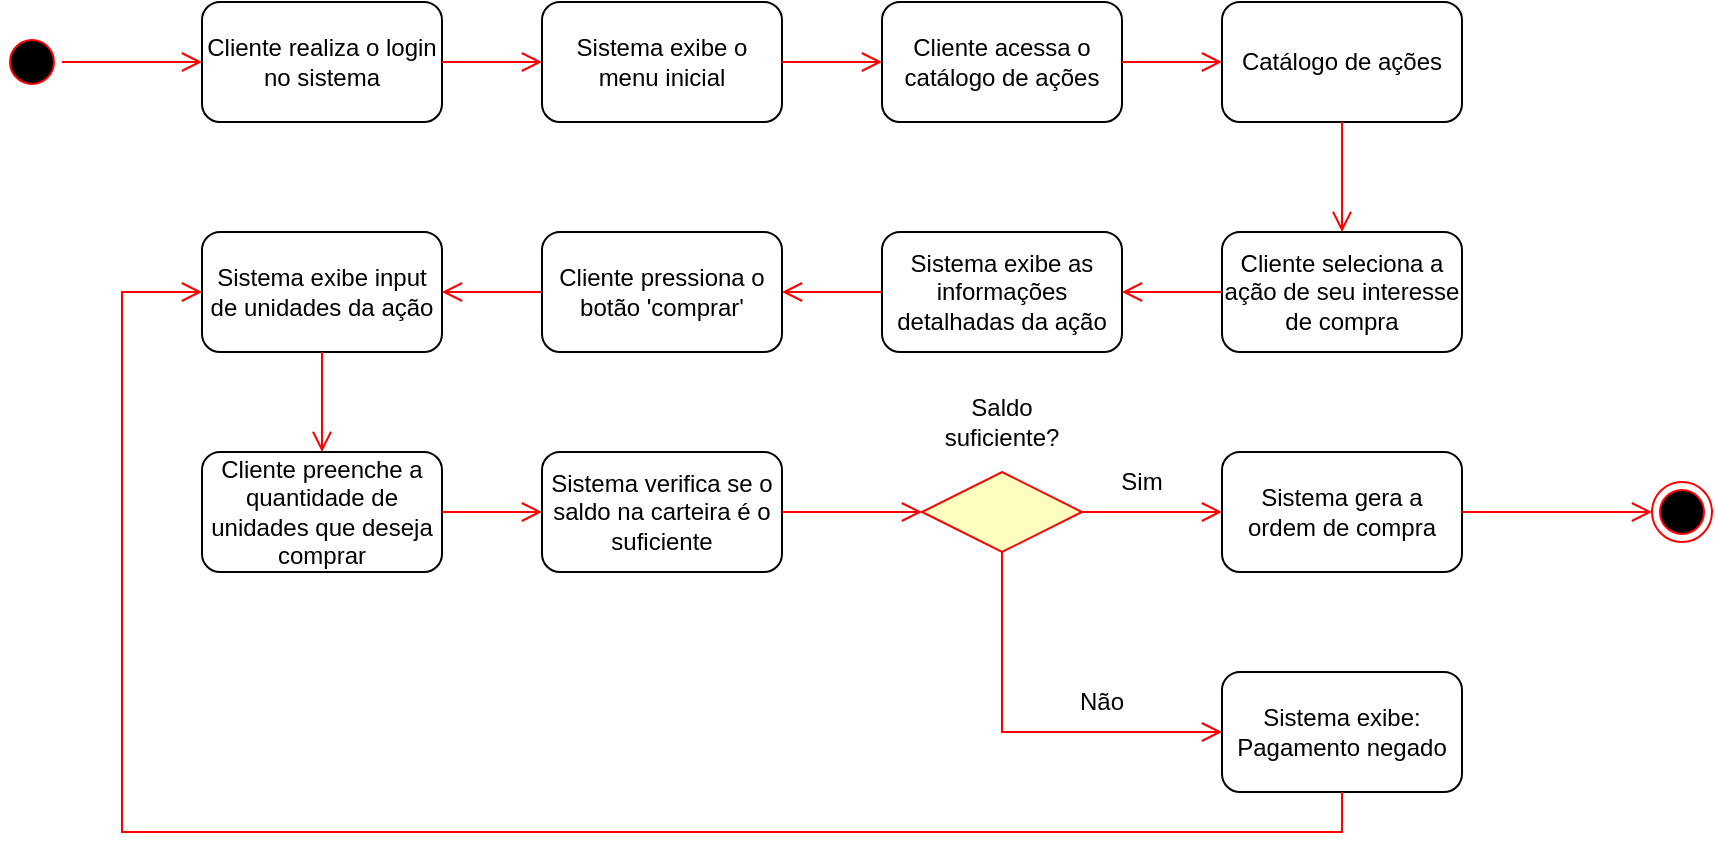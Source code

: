 <mxfile version="24.7.17">
  <diagram name="Página-1" id="YWbWnNPhj2W-oV9U3KXU">
    <mxGraphModel dx="720" dy="652" grid="1" gridSize="10" guides="1" tooltips="1" connect="1" arrows="1" fold="1" page="1" pageScale="1" pageWidth="827" pageHeight="1169" math="0" shadow="0">
      <root>
        <mxCell id="0" />
        <mxCell id="1" parent="0" />
        <mxCell id="m48hmGOw6F_rMbuYov7B-3" value="Cliente realiza o login no sistema" style="rounded=1;whiteSpace=wrap;html=1;" vertex="1" parent="1">
          <mxGeometry x="430" y="35" width="120" height="60" as="geometry" />
        </mxCell>
        <mxCell id="m48hmGOw6F_rMbuYov7B-4" value="" style="ellipse;html=1;shape=startState;fillColor=#000000;strokeColor=#ff0000;" vertex="1" parent="1">
          <mxGeometry x="330" y="50" width="30" height="30" as="geometry" />
        </mxCell>
        <mxCell id="m48hmGOw6F_rMbuYov7B-5" value="" style="edgeStyle=orthogonalEdgeStyle;html=1;verticalAlign=bottom;endArrow=open;endSize=8;strokeColor=#ff0000;rounded=0;exitX=1;exitY=0.5;exitDx=0;exitDy=0;entryX=0;entryY=0.5;entryDx=0;entryDy=0;" edge="1" source="m48hmGOw6F_rMbuYov7B-4" parent="1" target="m48hmGOw6F_rMbuYov7B-3">
          <mxGeometry relative="1" as="geometry">
            <mxPoint x="345" y="140" as="targetPoint" />
          </mxGeometry>
        </mxCell>
        <mxCell id="m48hmGOw6F_rMbuYov7B-6" value="Sistema exibe o menu inicial" style="rounded=1;whiteSpace=wrap;html=1;" vertex="1" parent="1">
          <mxGeometry x="600" y="35" width="120" height="60" as="geometry" />
        </mxCell>
        <mxCell id="m48hmGOw6F_rMbuYov7B-7" value="" style="edgeStyle=orthogonalEdgeStyle;html=1;verticalAlign=bottom;endArrow=open;endSize=8;strokeColor=#ff0000;rounded=0;exitX=1;exitY=0.5;exitDx=0;exitDy=0;entryX=0;entryY=0.5;entryDx=0;entryDy=0;" edge="1" parent="1" source="m48hmGOw6F_rMbuYov7B-3" target="m48hmGOw6F_rMbuYov7B-6">
          <mxGeometry relative="1" as="geometry">
            <mxPoint x="440" y="75" as="targetPoint" />
            <mxPoint x="370" y="75" as="sourcePoint" />
          </mxGeometry>
        </mxCell>
        <mxCell id="m48hmGOw6F_rMbuYov7B-26" value="Cliente acessa o catálogo de ações" style="rounded=1;whiteSpace=wrap;html=1;" vertex="1" parent="1">
          <mxGeometry x="770" y="35" width="120" height="60" as="geometry" />
        </mxCell>
        <mxCell id="m48hmGOw6F_rMbuYov7B-27" value="Catálogo de ações" style="rounded=1;whiteSpace=wrap;html=1;" vertex="1" parent="1">
          <mxGeometry x="940" y="35" width="120" height="60" as="geometry" />
        </mxCell>
        <mxCell id="m48hmGOw6F_rMbuYov7B-28" value="Cliente seleciona a ação de seu interesse de compra" style="rounded=1;whiteSpace=wrap;html=1;" vertex="1" parent="1">
          <mxGeometry x="940" y="150" width="120" height="60" as="geometry" />
        </mxCell>
        <mxCell id="m48hmGOw6F_rMbuYov7B-29" value="Sistema exibe as informações detalhadas da ação" style="rounded=1;whiteSpace=wrap;html=1;" vertex="1" parent="1">
          <mxGeometry x="770" y="150" width="120" height="60" as="geometry" />
        </mxCell>
        <mxCell id="m48hmGOw6F_rMbuYov7B-30" value="Cliente pressiona o botão &#39;comprar&#39;" style="rounded=1;whiteSpace=wrap;html=1;" vertex="1" parent="1">
          <mxGeometry x="600" y="150" width="120" height="60" as="geometry" />
        </mxCell>
        <mxCell id="m48hmGOw6F_rMbuYov7B-31" value="Sistema exibe input de unidades da ação" style="rounded=1;whiteSpace=wrap;html=1;" vertex="1" parent="1">
          <mxGeometry x="430" y="150" width="120" height="60" as="geometry" />
        </mxCell>
        <mxCell id="m48hmGOw6F_rMbuYov7B-32" value="Sistema verifica se o saldo na carteira é o suficiente" style="rounded=1;whiteSpace=wrap;html=1;" vertex="1" parent="1">
          <mxGeometry x="600" y="260" width="120" height="60" as="geometry" />
        </mxCell>
        <mxCell id="m48hmGOw6F_rMbuYov7B-33" value="" style="rhombus;whiteSpace=wrap;html=1;fontColor=#000000;fillColor=#ffffc0;strokeColor=#ff0000;" vertex="1" parent="1">
          <mxGeometry x="790" y="270" width="80" height="40" as="geometry" />
        </mxCell>
        <mxCell id="m48hmGOw6F_rMbuYov7B-36" value="Saldo suficiente?" style="text;html=1;align=center;verticalAlign=middle;whiteSpace=wrap;rounded=0;" vertex="1" parent="1">
          <mxGeometry x="800" y="230" width="60" height="30" as="geometry" />
        </mxCell>
        <mxCell id="m48hmGOw6F_rMbuYov7B-38" value="Sistema gera a ordem de compra" style="rounded=1;whiteSpace=wrap;html=1;" vertex="1" parent="1">
          <mxGeometry x="940" y="260" width="120" height="60" as="geometry" />
        </mxCell>
        <mxCell id="m48hmGOw6F_rMbuYov7B-39" value="Sistema exibe: Pagamento negado" style="rounded=1;whiteSpace=wrap;html=1;" vertex="1" parent="1">
          <mxGeometry x="940" y="370" width="120" height="60" as="geometry" />
        </mxCell>
        <mxCell id="m48hmGOw6F_rMbuYov7B-40" value="" style="edgeStyle=orthogonalEdgeStyle;html=1;verticalAlign=bottom;endArrow=open;endSize=8;strokeColor=#ff0000;rounded=0;exitX=1;exitY=0.5;exitDx=0;exitDy=0;entryX=0;entryY=0.5;entryDx=0;entryDy=0;" edge="1" parent="1" source="m48hmGOw6F_rMbuYov7B-6" target="m48hmGOw6F_rMbuYov7B-26">
          <mxGeometry relative="1" as="geometry">
            <mxPoint x="610" y="75" as="targetPoint" />
            <mxPoint x="560" y="75" as="sourcePoint" />
          </mxGeometry>
        </mxCell>
        <mxCell id="m48hmGOw6F_rMbuYov7B-41" value="" style="edgeStyle=orthogonalEdgeStyle;html=1;verticalAlign=bottom;endArrow=open;endSize=8;strokeColor=#ff0000;rounded=0;exitX=1;exitY=0.5;exitDx=0;exitDy=0;entryX=0;entryY=0.5;entryDx=0;entryDy=0;" edge="1" parent="1" source="m48hmGOw6F_rMbuYov7B-26" target="m48hmGOw6F_rMbuYov7B-27">
          <mxGeometry relative="1" as="geometry">
            <mxPoint x="780" y="75" as="targetPoint" />
            <mxPoint x="730" y="75" as="sourcePoint" />
          </mxGeometry>
        </mxCell>
        <mxCell id="m48hmGOw6F_rMbuYov7B-42" value="" style="edgeStyle=orthogonalEdgeStyle;html=1;verticalAlign=bottom;endArrow=open;endSize=8;strokeColor=#ff0000;rounded=0;exitX=0.5;exitY=1;exitDx=0;exitDy=0;entryX=0.5;entryY=0;entryDx=0;entryDy=0;" edge="1" parent="1" source="m48hmGOw6F_rMbuYov7B-27" target="m48hmGOw6F_rMbuYov7B-28">
          <mxGeometry relative="1" as="geometry">
            <mxPoint x="790" y="85" as="targetPoint" />
            <mxPoint x="740" y="85" as="sourcePoint" />
          </mxGeometry>
        </mxCell>
        <mxCell id="m48hmGOw6F_rMbuYov7B-43" value="" style="edgeStyle=orthogonalEdgeStyle;html=1;verticalAlign=bottom;endArrow=open;endSize=8;strokeColor=#ff0000;rounded=0;exitX=0;exitY=0.5;exitDx=0;exitDy=0;entryX=1;entryY=0.5;entryDx=0;entryDy=0;" edge="1" parent="1" source="m48hmGOw6F_rMbuYov7B-28" target="m48hmGOw6F_rMbuYov7B-29">
          <mxGeometry relative="1" as="geometry">
            <mxPoint x="800" y="95" as="targetPoint" />
            <mxPoint x="750" y="95" as="sourcePoint" />
          </mxGeometry>
        </mxCell>
        <mxCell id="m48hmGOw6F_rMbuYov7B-44" value="" style="edgeStyle=orthogonalEdgeStyle;html=1;verticalAlign=bottom;endArrow=open;endSize=8;strokeColor=#ff0000;rounded=0;exitX=0;exitY=0.5;exitDx=0;exitDy=0;entryX=1;entryY=0.5;entryDx=0;entryDy=0;" edge="1" parent="1" source="m48hmGOw6F_rMbuYov7B-29" target="m48hmGOw6F_rMbuYov7B-30">
          <mxGeometry relative="1" as="geometry">
            <mxPoint x="810" y="105" as="targetPoint" />
            <mxPoint x="760" y="105" as="sourcePoint" />
          </mxGeometry>
        </mxCell>
        <mxCell id="m48hmGOw6F_rMbuYov7B-45" value="" style="edgeStyle=orthogonalEdgeStyle;html=1;verticalAlign=bottom;endArrow=open;endSize=8;strokeColor=#ff0000;rounded=0;exitX=0;exitY=0.5;exitDx=0;exitDy=0;entryX=1;entryY=0.5;entryDx=0;entryDy=0;" edge="1" parent="1" source="m48hmGOw6F_rMbuYov7B-30" target="m48hmGOw6F_rMbuYov7B-31">
          <mxGeometry relative="1" as="geometry">
            <mxPoint x="820" y="115" as="targetPoint" />
            <mxPoint x="770" y="115" as="sourcePoint" />
          </mxGeometry>
        </mxCell>
        <mxCell id="m48hmGOw6F_rMbuYov7B-47" value="" style="edgeStyle=orthogonalEdgeStyle;html=1;verticalAlign=bottom;endArrow=open;endSize=8;strokeColor=#ff0000;rounded=0;exitX=1;exitY=0.5;exitDx=0;exitDy=0;entryX=0;entryY=0.5;entryDx=0;entryDy=0;" edge="1" parent="1" source="m48hmGOw6F_rMbuYov7B-32" target="m48hmGOw6F_rMbuYov7B-33">
          <mxGeometry relative="1" as="geometry">
            <mxPoint x="1010" y="135" as="targetPoint" />
            <mxPoint x="960" y="135" as="sourcePoint" />
          </mxGeometry>
        </mxCell>
        <mxCell id="m48hmGOw6F_rMbuYov7B-48" value="" style="edgeStyle=orthogonalEdgeStyle;html=1;verticalAlign=bottom;endArrow=open;endSize=8;strokeColor=#ff0000;rounded=0;exitX=1;exitY=0.5;exitDx=0;exitDy=0;entryX=0;entryY=0.5;entryDx=0;entryDy=0;" edge="1" parent="1" source="m48hmGOw6F_rMbuYov7B-33">
          <mxGeometry relative="1" as="geometry">
            <mxPoint x="940" y="290.0" as="targetPoint" />
            <mxPoint x="970" y="145" as="sourcePoint" />
          </mxGeometry>
        </mxCell>
        <mxCell id="m48hmGOw6F_rMbuYov7B-49" value="" style="edgeStyle=orthogonalEdgeStyle;html=1;verticalAlign=bottom;endArrow=open;endSize=8;strokeColor=#ff0000;rounded=0;entryX=0;entryY=0.5;entryDx=0;entryDy=0;exitX=0.5;exitY=1;exitDx=0;exitDy=0;" edge="1" parent="1" source="m48hmGOw6F_rMbuYov7B-33" target="m48hmGOw6F_rMbuYov7B-39">
          <mxGeometry relative="1" as="geometry">
            <mxPoint x="1030" y="155" as="targetPoint" />
            <mxPoint x="790" y="400" as="sourcePoint" />
            <Array as="points">
              <mxPoint x="830" y="400" />
            </Array>
          </mxGeometry>
        </mxCell>
        <mxCell id="m48hmGOw6F_rMbuYov7B-50" value="Sim" style="text;html=1;align=center;verticalAlign=middle;whiteSpace=wrap;rounded=0;" vertex="1" parent="1">
          <mxGeometry x="870" y="260" width="60" height="30" as="geometry" />
        </mxCell>
        <mxCell id="m48hmGOw6F_rMbuYov7B-51" value="Não" style="text;html=1;align=center;verticalAlign=middle;whiteSpace=wrap;rounded=0;" vertex="1" parent="1">
          <mxGeometry x="850" y="370" width="60" height="30" as="geometry" />
        </mxCell>
        <mxCell id="m48hmGOw6F_rMbuYov7B-54" value="" style="ellipse;html=1;shape=endState;fillColor=#000000;strokeColor=#ff0000;" vertex="1" parent="1">
          <mxGeometry x="1155" y="275" width="30" height="30" as="geometry" />
        </mxCell>
        <mxCell id="m48hmGOw6F_rMbuYov7B-55" value="" style="edgeStyle=orthogonalEdgeStyle;html=1;verticalAlign=bottom;endArrow=open;endSize=8;strokeColor=#ff0000;rounded=0;entryX=0;entryY=0.5;entryDx=0;entryDy=0;exitX=1;exitY=0.5;exitDx=0;exitDy=0;" edge="1" parent="1" source="m48hmGOw6F_rMbuYov7B-38" target="m48hmGOw6F_rMbuYov7B-54">
          <mxGeometry relative="1" as="geometry">
            <mxPoint x="1120" y="300" as="targetPoint" />
            <mxPoint x="1070" y="300" as="sourcePoint" />
          </mxGeometry>
        </mxCell>
        <mxCell id="m48hmGOw6F_rMbuYov7B-56" value="" style="edgeStyle=orthogonalEdgeStyle;html=1;verticalAlign=bottom;endArrow=open;endSize=8;strokeColor=#ff0000;rounded=0;exitX=0.5;exitY=1;exitDx=0;exitDy=0;entryX=0;entryY=0.5;entryDx=0;entryDy=0;" edge="1" parent="1" source="m48hmGOw6F_rMbuYov7B-39" target="m48hmGOw6F_rMbuYov7B-31">
          <mxGeometry relative="1" as="geometry">
            <mxPoint x="570" y="460" as="targetPoint" />
            <mxPoint x="910" y="310" as="sourcePoint" />
            <Array as="points">
              <mxPoint x="1000" y="450" />
              <mxPoint x="390" y="450" />
              <mxPoint x="390" y="180" />
            </Array>
          </mxGeometry>
        </mxCell>
        <mxCell id="m48hmGOw6F_rMbuYov7B-57" value="Cliente preenche a quantidade de unidades que deseja comprar" style="rounded=1;whiteSpace=wrap;html=1;" vertex="1" parent="1">
          <mxGeometry x="430" y="260" width="120" height="60" as="geometry" />
        </mxCell>
        <mxCell id="m48hmGOw6F_rMbuYov7B-58" value="" style="edgeStyle=orthogonalEdgeStyle;html=1;verticalAlign=bottom;endArrow=open;endSize=8;strokeColor=#ff0000;rounded=0;exitX=0.5;exitY=1;exitDx=0;exitDy=0;entryX=0.5;entryY=0;entryDx=0;entryDy=0;" edge="1" parent="1" source="m48hmGOw6F_rMbuYov7B-31" target="m48hmGOw6F_rMbuYov7B-57">
          <mxGeometry relative="1" as="geometry">
            <mxPoint x="560" y="190" as="targetPoint" />
            <mxPoint x="610" y="190" as="sourcePoint" />
          </mxGeometry>
        </mxCell>
        <mxCell id="m48hmGOw6F_rMbuYov7B-59" value="" style="edgeStyle=orthogonalEdgeStyle;html=1;verticalAlign=bottom;endArrow=open;endSize=8;strokeColor=#ff0000;rounded=0;exitX=1;exitY=0.5;exitDx=0;exitDy=0;entryX=0;entryY=0.5;entryDx=0;entryDy=0;" edge="1" parent="1" source="m48hmGOw6F_rMbuYov7B-57" target="m48hmGOw6F_rMbuYov7B-32">
          <mxGeometry relative="1" as="geometry">
            <mxPoint x="570" y="200" as="targetPoint" />
            <mxPoint x="620" y="200" as="sourcePoint" />
          </mxGeometry>
        </mxCell>
      </root>
    </mxGraphModel>
  </diagram>
</mxfile>
